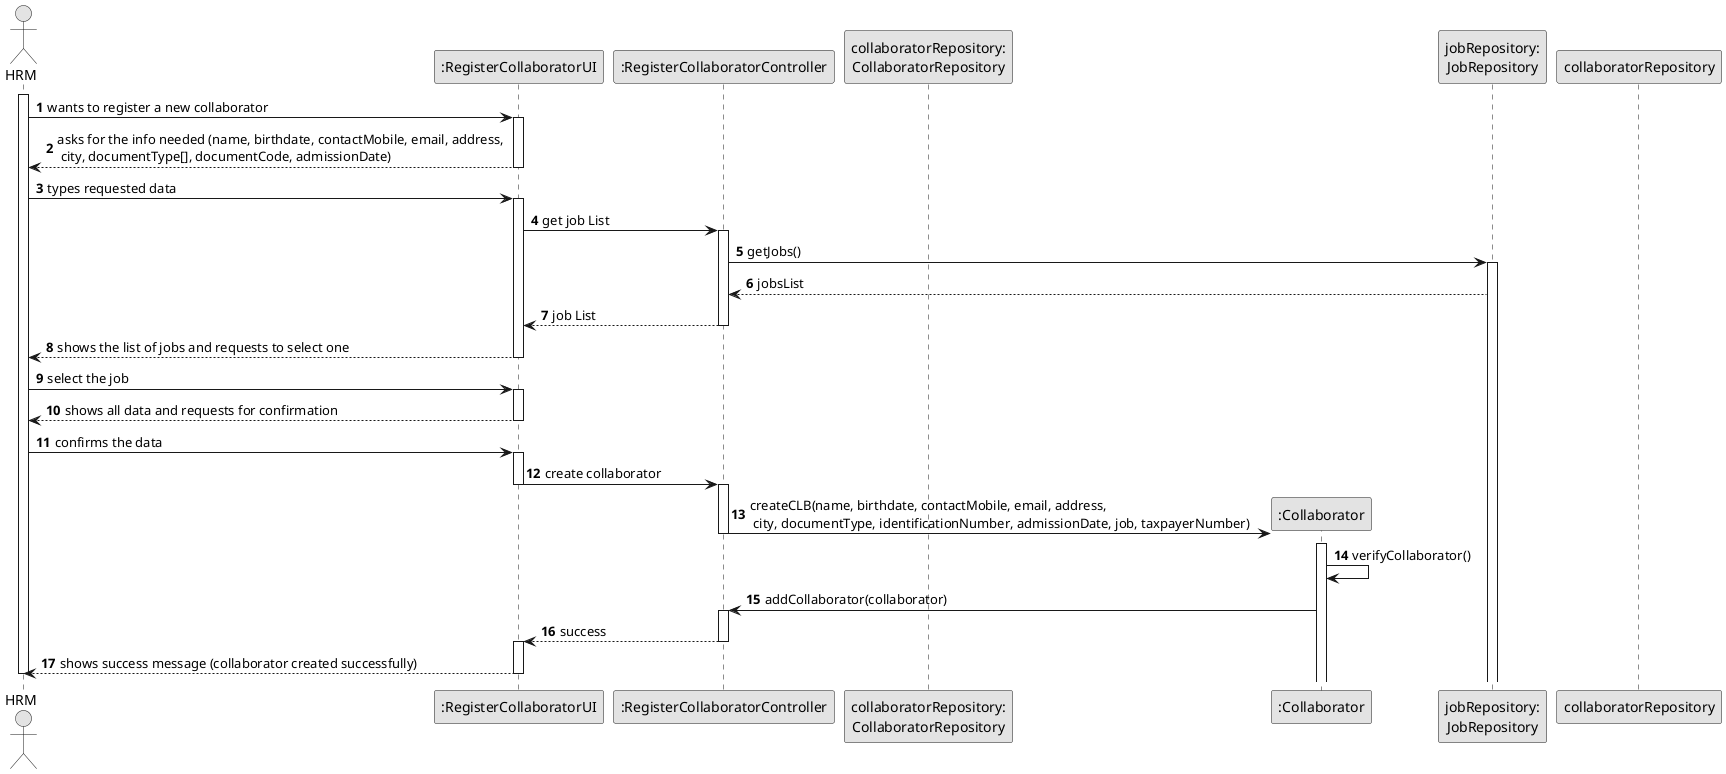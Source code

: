 @startuml
skinparam monochrome true
skinparam packageStyle rectangle
skinparam shadowing false

autonumber

actor "HRM" as HRM
participant ":RegisterCollaboratorUI" as UI
participant ":RegisterCollaboratorController" as CTRL
participant "collaboratorRepository:\nCollaboratorRepository" as CLBREP
participant ":Collaborator" as CLB
participant "jobRepository:\nJobRepository" as jobRepository


activate HRM

        HRM -> UI : wants to register a new collaborator
        activate UI

        UI --> HRM : asks for the info needed (name, birthdate, contactMobile, email, address, \n city, documentType[], documentCode, admissionDate)
        deactivate UI

        HRM -> UI : types requested data
        activate UI

        UI -> CTRL: get job List


        activate CTRL

            CTRL -> jobRepository : getJobs()
            activate jobRepository

            jobRepository --> CTRL : jobsList
            deactivate collaboratorRepository


            CTRL --> UI : job List
        deactivate CTRL



        UI --> HRM : shows the list of jobs and requests to select one
        deactivate UI


        HRM -> UI : select the job
        activate UI

        UI --> HRM: shows all data and requests for confirmation
        deactivate UI

        HRM -> UI: confirms the data
        activate UI

        UI -> CTRL : create collaborator

        deactivate UI

        activate CTRL

            CTRL -> CLB** : createCLB(name, birthdate, contactMobile, email, address,\n city, documentType, identificationNumber, admissionDate, job, taxpayerNumber)
        deactivate CTRL



        activate CLB
        CLB -> CLB : verifyCollaborator()


        CLB -> CTRL: addCollaborator(collaborator)


        activate CTRL



        CTRL --> UI : success
        deactivate CTRL

        activate UI
        UI --> HRM : shows success message (collaborator created successfully)
        deactivate UI


deactivate HRM


@enduml
















@enduml